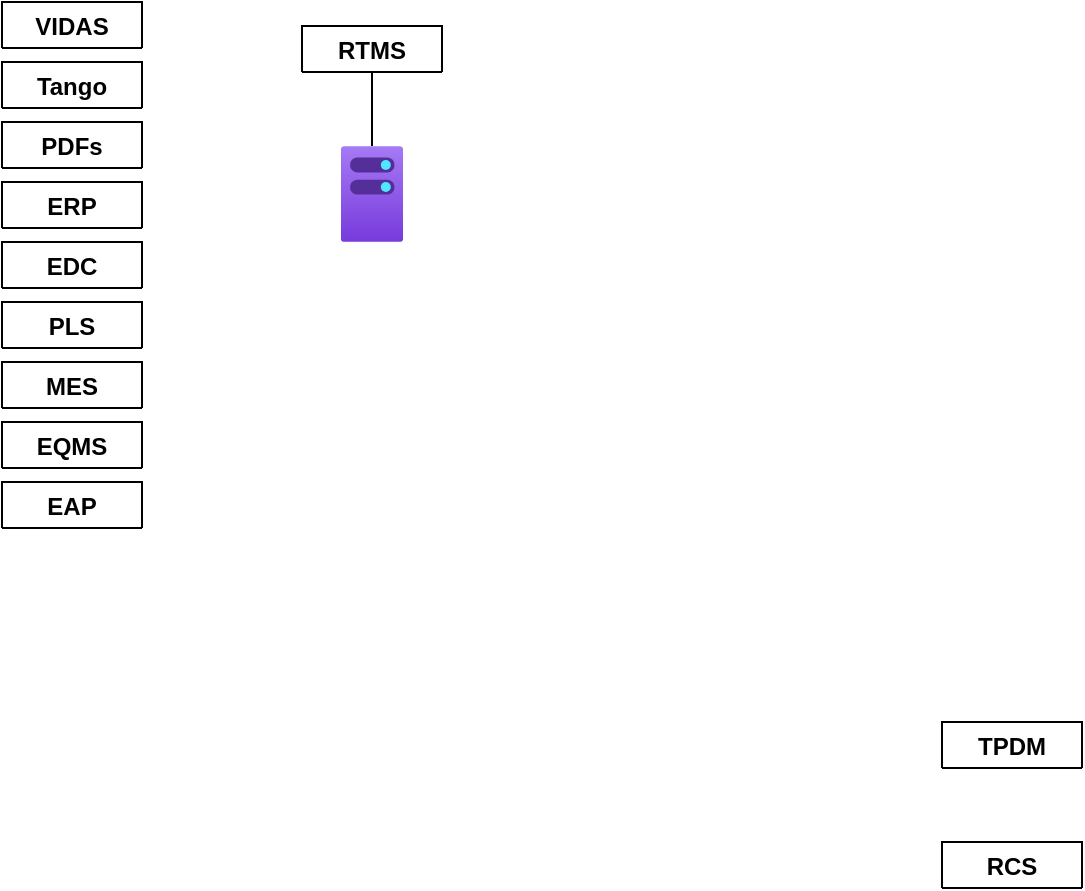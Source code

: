 <mxfile version="12.9.6" type="github">
  <diagram id="JXCHo4Jb7-5_XRBAKlKE" name="第1頁">
    <mxGraphModel dx="1422" dy="716" grid="1" gridSize="10" guides="1" tooltips="1" connect="1" arrows="1" fold="1" page="1" pageScale="1" pageWidth="827" pageHeight="1169" math="0" shadow="0">
      <root>
        <mxCell id="0" />
        <mxCell id="1" parent="0" />
        <mxCell id="C2pHTevATGl-EstLI-Aq-13" style="rounded=0;orthogonalLoop=1;jettySize=auto;html=1;exitX=0.5;exitY=1;exitDx=0;exitDy=0;endArrow=none;endFill=0;" parent="1" source="C2pHTevATGl-EstLI-Aq-1" target="C2pHTevATGl-EstLI-Aq-12" edge="1">
          <mxGeometry relative="1" as="geometry" />
        </mxCell>
        <mxCell id="C2pHTevATGl-EstLI-Aq-1" value="RTMS" style="swimlane;" parent="1" vertex="1" collapsed="1">
          <mxGeometry x="170" y="52" width="70" height="23" as="geometry">
            <mxRectangle x="180" y="250" width="200" height="70" as="alternateBounds" />
          </mxGeometry>
        </mxCell>
        <mxCell id="C2pHTevATGl-EstLI-Aq-10" value="即時蒐集機台產出數量工具&lt;br&gt;" style="text;html=1;align=left;verticalAlign=middle;resizable=0;points=[];autosize=1;strokeColor=none;imageHeight=227;imageAspect=1;labelPosition=center;verticalLabelPosition=middle;rounded=0;shadow=0;arcSize=12;absoluteArcSize=0;" parent="C2pHTevATGl-EstLI-Aq-1" vertex="1">
          <mxGeometry x="20" y="30" width="160" height="20" as="geometry" />
        </mxCell>
        <mxCell id="C2pHTevATGl-EstLI-Aq-14" value="RTMS" style="swimlane;" parent="C2pHTevATGl-EstLI-Aq-1" vertex="1" collapsed="1">
          <mxGeometry x="90" y="-50" width="70" height="23" as="geometry">
            <mxRectangle x="180" y="250" width="200" height="70" as="alternateBounds" />
          </mxGeometry>
        </mxCell>
        <mxCell id="C2pHTevATGl-EstLI-Aq-15" value="即時蒐集機台產出數量工具&lt;br&gt;" style="text;html=1;align=left;verticalAlign=middle;resizable=0;points=[];autosize=1;strokeColor=none;imageHeight=227;imageAspect=1;labelPosition=center;verticalLabelPosition=middle;rounded=0;shadow=0;arcSize=12;absoluteArcSize=0;" parent="C2pHTevATGl-EstLI-Aq-14" vertex="1">
          <mxGeometry x="20" y="30" width="160" height="20" as="geometry" />
        </mxCell>
        <mxCell id="C2pHTevATGl-EstLI-Aq-12" value="" style="aspect=fixed;html=1;points=[];align=center;image;fontSize=12;image=img/lib/azure2/management_governance/MachinesAzureArc.svg;rounded=0;shadow=0;" parent="1" vertex="1">
          <mxGeometry x="189.47" y="112" width="31.06" height="48" as="geometry" />
        </mxCell>
        <mxCell id="C2pHTevATGl-EstLI-Aq-16" value="MES" style="swimlane;" parent="1" vertex="1" collapsed="1">
          <mxGeometry x="20" y="220" width="70" height="23" as="geometry">
            <mxRectangle x="320" y="280" width="150" height="50" as="alternateBounds" />
          </mxGeometry>
        </mxCell>
        <mxCell id="C2pHTevATGl-EstLI-Aq-22" value="ERP" style="swimlane;" parent="1" vertex="1" collapsed="1">
          <mxGeometry x="20" y="130" width="70" height="23" as="geometry">
            <mxRectangle x="320" y="223" width="150" height="50" as="alternateBounds" />
          </mxGeometry>
        </mxCell>
        <mxCell id="C2pHTevATGl-EstLI-Aq-23" value="EQMS" style="swimlane;" parent="1" vertex="1" collapsed="1">
          <mxGeometry x="20" y="250" width="70" height="23" as="geometry">
            <mxRectangle x="320" y="400" width="150" height="50" as="alternateBounds" />
          </mxGeometry>
        </mxCell>
        <mxCell id="C2pHTevATGl-EstLI-Aq-24" value="EAP" style="swimlane;" parent="1" vertex="1" collapsed="1">
          <mxGeometry x="20" y="280" width="70" height="23" as="geometry">
            <mxRectangle x="320" y="460" width="150" height="50" as="alternateBounds" />
          </mxGeometry>
        </mxCell>
        <mxCell id="C2pHTevATGl-EstLI-Aq-25" value="RCS" style="swimlane;" parent="1" vertex="1" collapsed="1">
          <mxGeometry x="490" y="460" width="70" height="23" as="geometry">
            <mxRectangle x="490" y="460" width="150" height="50" as="alternateBounds" />
          </mxGeometry>
        </mxCell>
        <mxCell id="C2pHTevATGl-EstLI-Aq-26" value="TPDM" style="swimlane;" parent="1" vertex="1" collapsed="1">
          <mxGeometry x="490" y="400" width="70" height="23" as="geometry">
            <mxRectangle x="490" y="400" width="150" height="50" as="alternateBounds" />
          </mxGeometry>
        </mxCell>
        <mxCell id="C2pHTevATGl-EstLI-Aq-27" value="PLS" style="swimlane;" parent="1" vertex="1" collapsed="1">
          <mxGeometry x="20" y="190" width="70" height="23" as="geometry">
            <mxRectangle x="490" y="280" width="150" height="50" as="alternateBounds" />
          </mxGeometry>
        </mxCell>
        <mxCell id="C2pHTevATGl-EstLI-Aq-28" value="EDC" style="swimlane;" parent="1" vertex="1" collapsed="1">
          <mxGeometry x="20" y="160" width="70" height="23" as="geometry">
            <mxRectangle x="490" y="173" width="150" height="50" as="alternateBounds" />
          </mxGeometry>
        </mxCell>
        <mxCell id="-mpgsvMdsq3sNl20b9MQ-1" value="VIDAS" style="swimlane;" parent="1" vertex="1" collapsed="1">
          <mxGeometry x="20" y="40" width="70" height="23" as="geometry">
            <mxRectangle x="20" y="40" width="150" height="50" as="alternateBounds" />
          </mxGeometry>
        </mxCell>
        <mxCell id="-mpgsvMdsq3sNl20b9MQ-2" value="Tango" style="swimlane;" parent="1" vertex="1" collapsed="1">
          <mxGeometry x="20" y="70" width="70" height="23" as="geometry">
            <mxRectangle x="20" y="100" width="150" height="50" as="alternateBounds" />
          </mxGeometry>
        </mxCell>
        <mxCell id="-mpgsvMdsq3sNl20b9MQ-3" value="PDFs" style="swimlane;" parent="1" vertex="1" collapsed="1">
          <mxGeometry x="20" y="100" width="70" height="23" as="geometry">
            <mxRectangle x="20" y="160" width="150" height="50" as="alternateBounds" />
          </mxGeometry>
        </mxCell>
      </root>
    </mxGraphModel>
  </diagram>
</mxfile>
